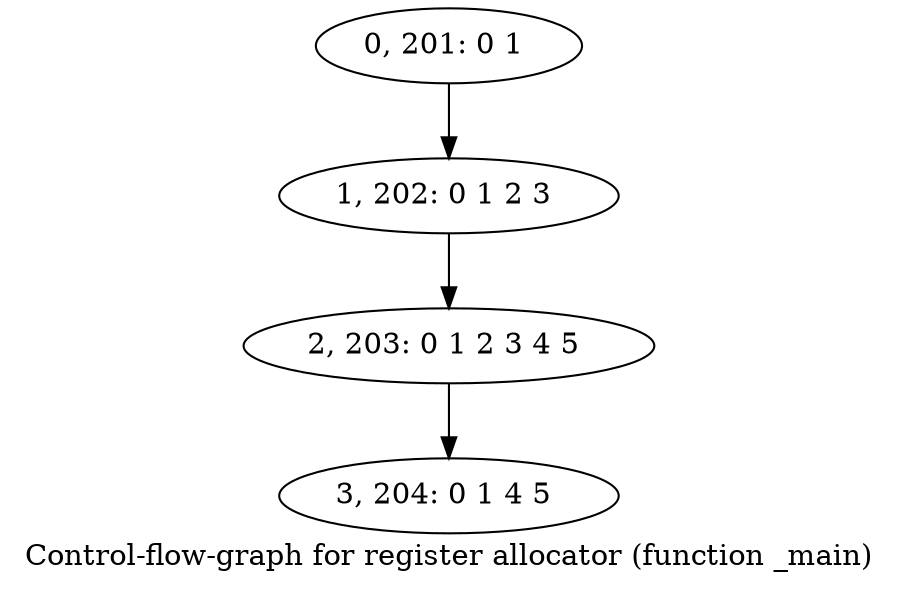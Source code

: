 digraph G {
graph [label="Control-flow-graph for register allocator (function _main)"]
0[label="0, 201: 0 1 "];
1[label="1, 202: 0 1 2 3 "];
2[label="2, 203: 0 1 2 3 4 5 "];
3[label="3, 204: 0 1 4 5 "];
0->1 ;
1->2 ;
2->3 ;
}
